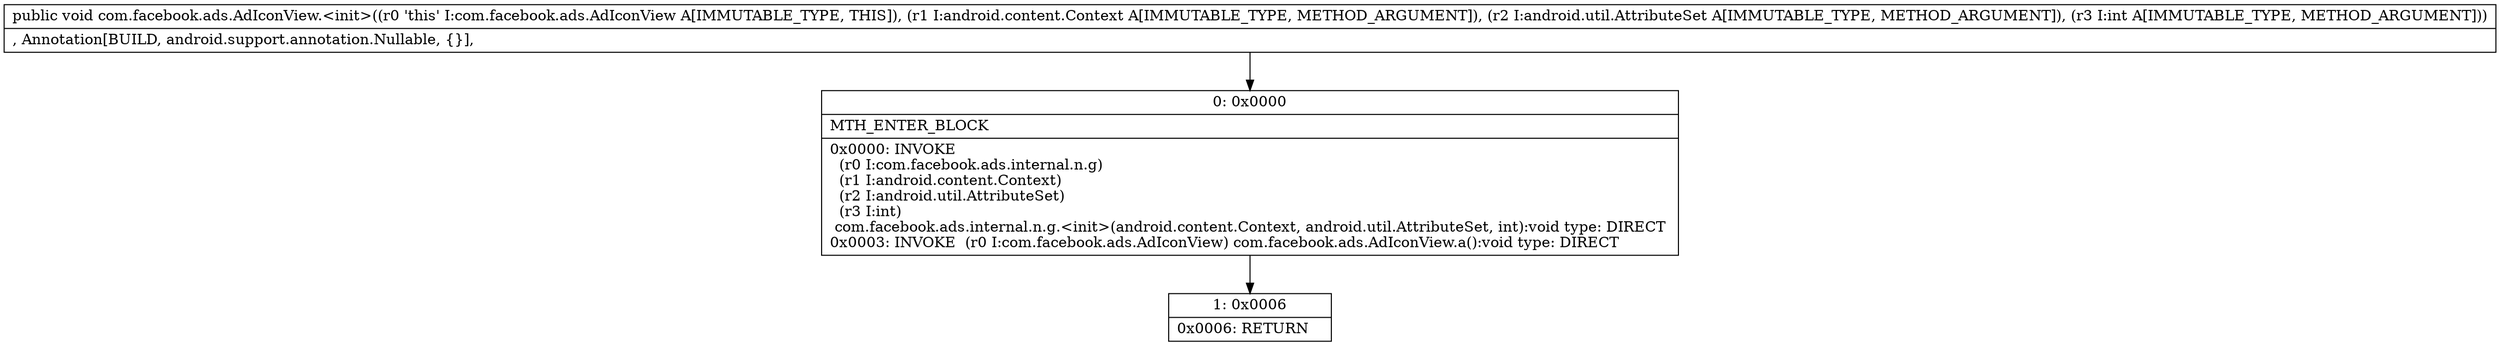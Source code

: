 digraph "CFG forcom.facebook.ads.AdIconView.\<init\>(Landroid\/content\/Context;Landroid\/util\/AttributeSet;I)V" {
Node_0 [shape=record,label="{0\:\ 0x0000|MTH_ENTER_BLOCK\l|0x0000: INVOKE  \l  (r0 I:com.facebook.ads.internal.n.g)\l  (r1 I:android.content.Context)\l  (r2 I:android.util.AttributeSet)\l  (r3 I:int)\l com.facebook.ads.internal.n.g.\<init\>(android.content.Context, android.util.AttributeSet, int):void type: DIRECT \l0x0003: INVOKE  (r0 I:com.facebook.ads.AdIconView) com.facebook.ads.AdIconView.a():void type: DIRECT \l}"];
Node_1 [shape=record,label="{1\:\ 0x0006|0x0006: RETURN   \l}"];
MethodNode[shape=record,label="{public void com.facebook.ads.AdIconView.\<init\>((r0 'this' I:com.facebook.ads.AdIconView A[IMMUTABLE_TYPE, THIS]), (r1 I:android.content.Context A[IMMUTABLE_TYPE, METHOD_ARGUMENT]), (r2 I:android.util.AttributeSet A[IMMUTABLE_TYPE, METHOD_ARGUMENT]), (r3 I:int A[IMMUTABLE_TYPE, METHOD_ARGUMENT]))  | , Annotation[BUILD, android.support.annotation.Nullable, \{\}], \l}"];
MethodNode -> Node_0;
Node_0 -> Node_1;
}

